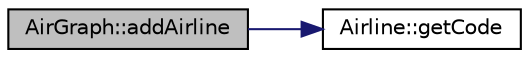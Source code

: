 digraph "AirGraph::addAirline"
{
 // LATEX_PDF_SIZE
  edge [fontname="Helvetica",fontsize="10",labelfontname="Helvetica",labelfontsize="10"];
  node [fontname="Helvetica",fontsize="10",shape=record];
  rankdir="LR";
  Node1 [label="AirGraph::addAirline",height=0.2,width=0.4,color="black", fillcolor="grey75", style="filled", fontcolor="black",tooltip="adds an Airline to the AirGraph @complexity O(1)"];
  Node1 -> Node2 [color="midnightblue",fontsize="10",style="solid",fontname="Helvetica"];
  Node2 [label="Airline::getCode",height=0.2,width=0.4,color="black", fillcolor="white", style="filled",URL="$classAirline.html#a41ef613d6b390c463821b9ae43d9ec84",tooltip="returns the code of the Airline"];
}
